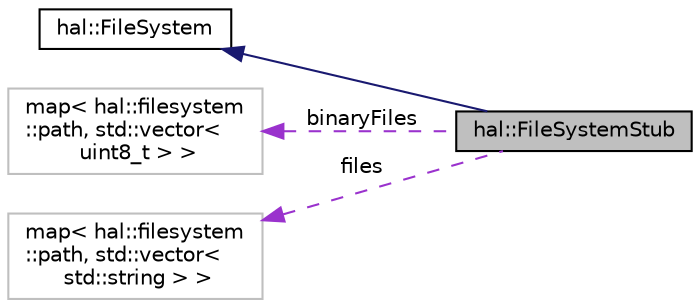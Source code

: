 digraph "hal::FileSystemStub"
{
 // INTERACTIVE_SVG=YES
  edge [fontname="Helvetica",fontsize="10",labelfontname="Helvetica",labelfontsize="10"];
  node [fontname="Helvetica",fontsize="10",shape=record];
  rankdir="LR";
  Node2 [label="hal::FileSystemStub",height=0.2,width=0.4,color="black", fillcolor="grey75", style="filled", fontcolor="black"];
  Node3 -> Node2 [dir="back",color="midnightblue",fontsize="10",style="solid",fontname="Helvetica"];
  Node3 [label="hal::FileSystem",height=0.2,width=0.4,color="black", fillcolor="white", style="filled",URL="$d2/d51/classhal_1_1_file_system.html"];
  Node4 -> Node2 [dir="back",color="darkorchid3",fontsize="10",style="dashed",label=" binaryFiles" ,fontname="Helvetica"];
  Node4 [label="map\< hal::filesystem\l::path, std::vector\<\l uint8_t \> \>",height=0.2,width=0.4,color="grey75", fillcolor="white", style="filled"];
  Node5 -> Node2 [dir="back",color="darkorchid3",fontsize="10",style="dashed",label=" files" ,fontname="Helvetica"];
  Node5 [label="map\< hal::filesystem\l::path, std::vector\<\l std::string \> \>",height=0.2,width=0.4,color="grey75", fillcolor="white", style="filled"];
}
